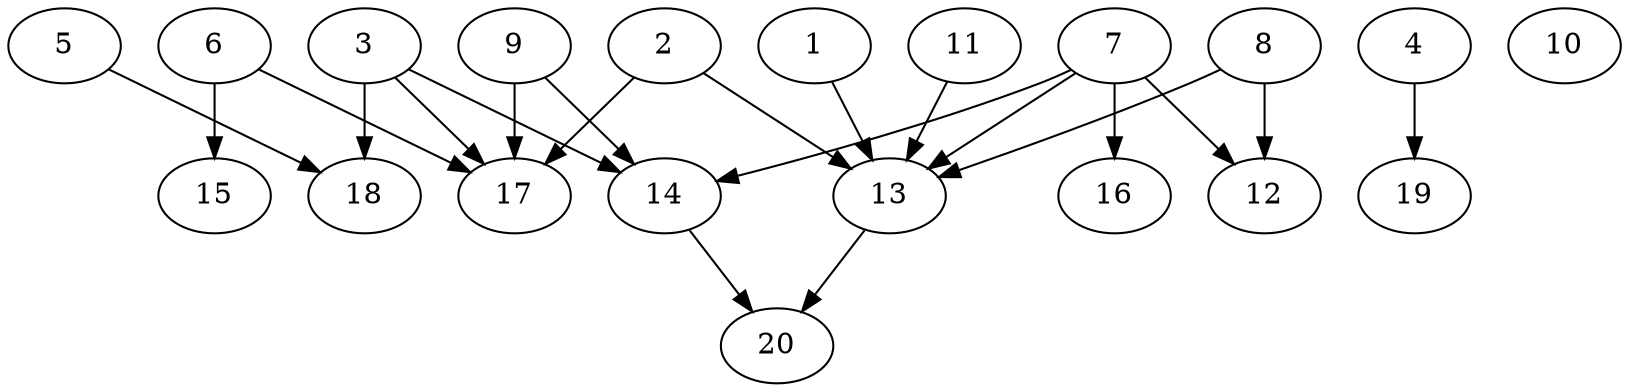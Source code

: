 // DAG automatically generated by daggen at Sat Jul 27 15:38:39 2019
// ./daggen --dot -n 20 --ccr 0.3 --fat 0.7 --regular 0.5 --density 0.4 --mindata 5242880 --maxdata 52428800 
digraph G {
  1 [size="122221227", alpha="0.04", expect_size="36666368"] 
  1 -> 13 [size ="36666368"]
  2 [size="128146773", alpha="0.06", expect_size="38444032"] 
  2 -> 13 [size ="38444032"]
  2 -> 17 [size ="38444032"]
  3 [size="132840107", alpha="0.10", expect_size="39852032"] 
  3 -> 14 [size ="39852032"]
  3 -> 17 [size ="39852032"]
  3 -> 18 [size ="39852032"]
  4 [size="145336320", alpha="0.04", expect_size="43600896"] 
  4 -> 19 [size ="43600896"]
  5 [size="34805760", alpha="0.09", expect_size="10441728"] 
  5 -> 18 [size ="10441728"]
  6 [size="163502080", alpha="0.08", expect_size="49050624"] 
  6 -> 15 [size ="49050624"]
  6 -> 17 [size ="49050624"]
  7 [size="59490987", alpha="0.10", expect_size="17847296"] 
  7 -> 12 [size ="17847296"]
  7 -> 13 [size ="17847296"]
  7 -> 14 [size ="17847296"]
  7 -> 16 [size ="17847296"]
  8 [size="117377707", alpha="0.08", expect_size="35213312"] 
  8 -> 12 [size ="35213312"]
  8 -> 13 [size ="35213312"]
  9 [size="110902613", alpha="0.00", expect_size="33270784"] 
  9 -> 14 [size ="33270784"]
  9 -> 17 [size ="33270784"]
  10 [size="21661013", alpha="0.12", expect_size="6498304"] 
  11 [size="86620160", alpha="0.14", expect_size="25986048"] 
  11 -> 13 [size ="25986048"]
  12 [size="116657493", alpha="0.16", expect_size="34997248"] 
  13 [size="164509013", alpha="0.14", expect_size="49352704"] 
  13 -> 20 [size ="49352704"]
  14 [size="83746133", alpha="0.06", expect_size="25123840"] 
  14 -> 20 [size ="25123840"]
  15 [size="112455680", alpha="0.12", expect_size="33736704"] 
  16 [size="29009920", alpha="0.09", expect_size="8702976"] 
  17 [size="92173653", alpha="0.13", expect_size="27652096"] 
  18 [size="167031467", alpha="0.14", expect_size="50109440"] 
  19 [size="69949440", alpha="0.04", expect_size="20984832"] 
  20 [size="70174720", alpha="0.13", expect_size="21052416"] 
}
